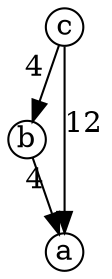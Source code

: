 digraph G {
	node [shape=circle fixedsize=true width=0.25 height=0.25 ]
	b -> a [ xlabel="4"];
	c -> b [ xlabel="4"];
	c -> a [ xlabel="12" ];
}